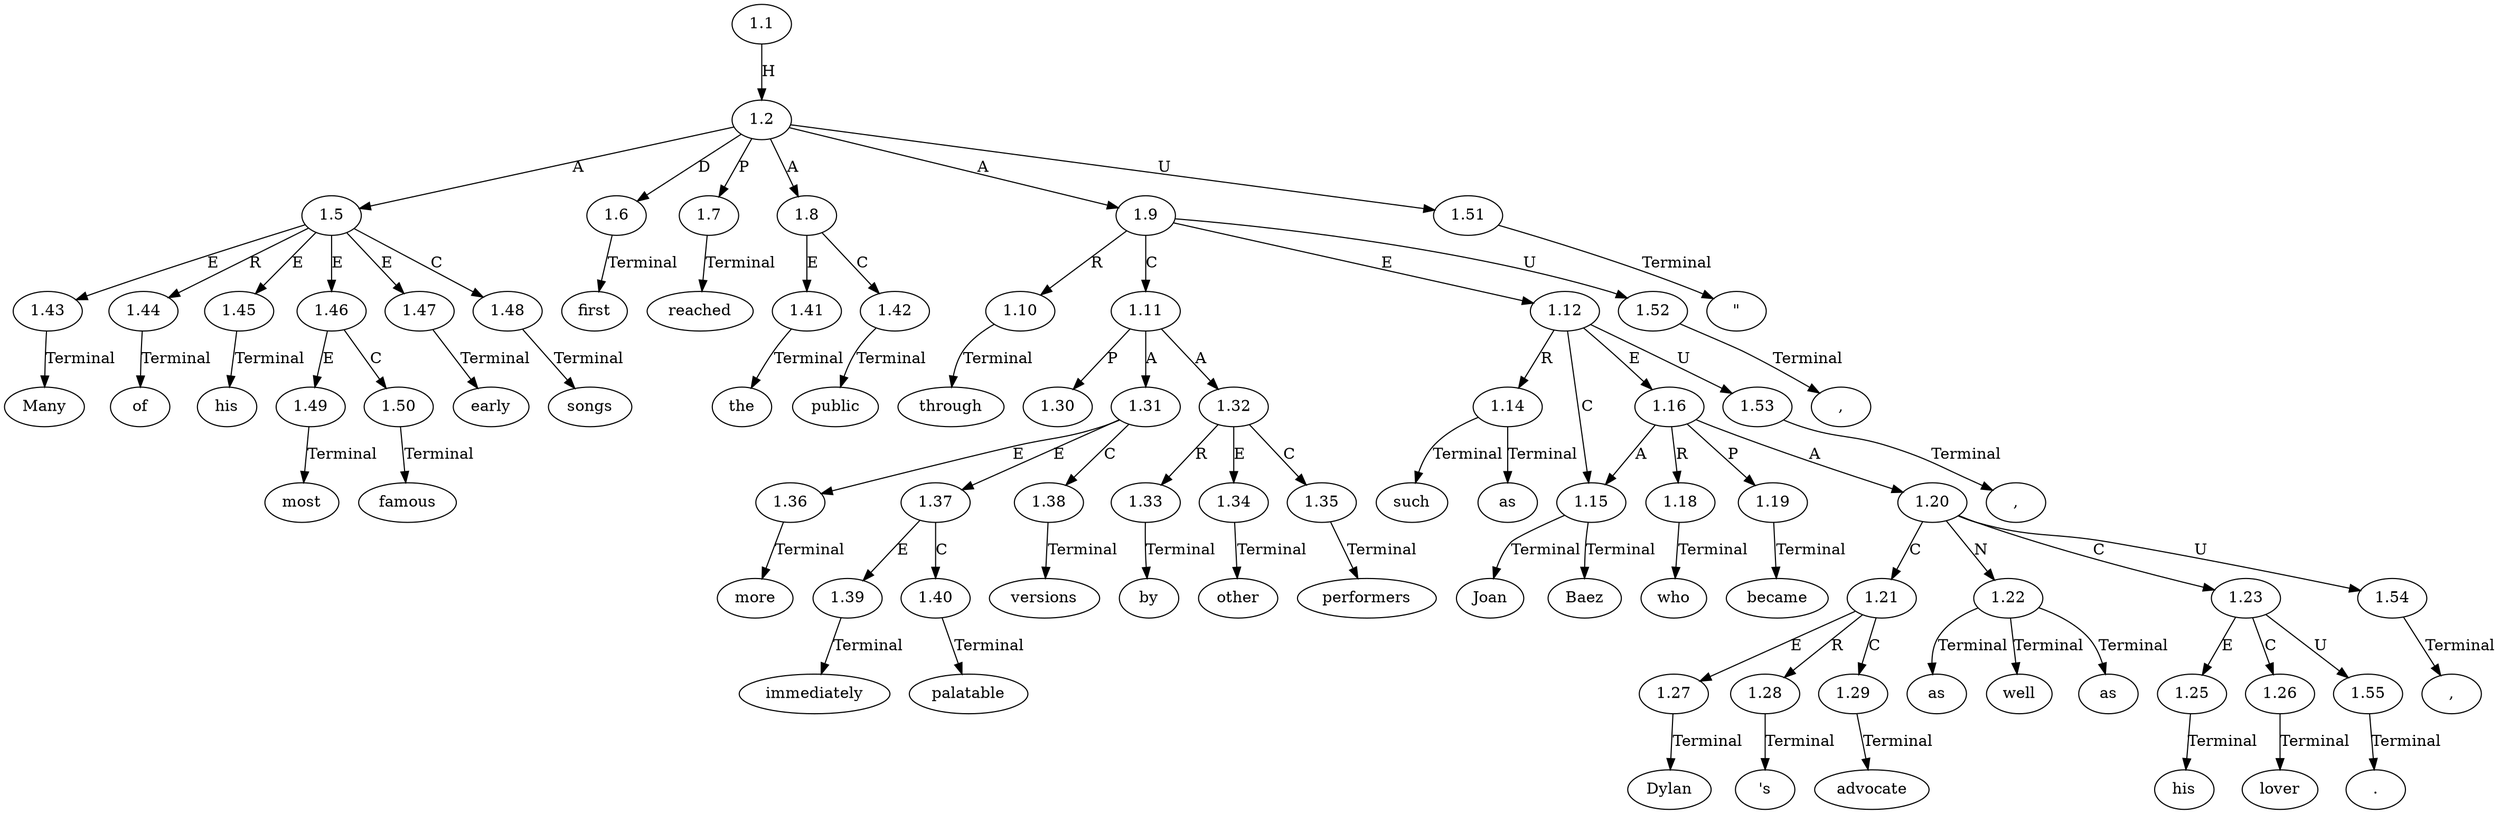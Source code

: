 // Graph
digraph {
	0.1 [label="\"" ordering=out]
	0.10 [label=reached ordering=out]
	0.11 [label=the ordering=out]
	0.12 [label=public ordering=out]
	0.13 [label=through ordering=out]
	0.14 [label=more ordering=out]
	0.15 [label=immediately ordering=out]
	0.16 [label=palatable ordering=out]
	0.17 [label=versions ordering=out]
	0.18 [label=by ordering=out]
	0.19 [label=other ordering=out]
	0.2 [label=Many ordering=out]
	0.20 [label=performers ordering=out]
	0.21 [label="," ordering=out]
	0.22 [label=such ordering=out]
	0.23 [label=as ordering=out]
	0.24 [label=Joan ordering=out]
	0.25 [label=Baez ordering=out]
	0.26 [label="," ordering=out]
	0.27 [label=who ordering=out]
	0.28 [label=became ordering=out]
	0.29 [label=Dylan ordering=out]
	0.3 [label=of ordering=out]
	0.30 [label="'s" ordering=out]
	0.31 [label=advocate ordering=out]
	0.32 [label="," ordering=out]
	0.33 [label=as ordering=out]
	0.34 [label=well ordering=out]
	0.35 [label=as ordering=out]
	0.36 [label=his ordering=out]
	0.37 [label=lover ordering=out]
	0.38 [label="." ordering=out]
	0.4 [label=his ordering=out]
	0.5 [label=most ordering=out]
	0.6 [label=famous ordering=out]
	0.7 [label=early ordering=out]
	0.8 [label=songs ordering=out]
	0.9 [label=first ordering=out]
	1.1 [label=1.1 ordering=out]
	1.2 [label=1.2 ordering=out]
	1.5 [label=1.5 ordering=out]
	1.6 [label=1.6 ordering=out]
	1.7 [label=1.7 ordering=out]
	1.8 [label=1.8 ordering=out]
	1.9 [label=1.9 ordering=out]
	1.10 [label=1.10 ordering=out]
	1.11 [label=1.11 ordering=out]
	1.12 [label=1.12 ordering=out]
	1.14 [label=1.14 ordering=out]
	1.15 [label=1.15 ordering=out]
	1.16 [label=1.16 ordering=out]
	1.18 [label=1.18 ordering=out]
	1.19 [label=1.19 ordering=out]
	1.20 [label=1.20 ordering=out]
	1.21 [label=1.21 ordering=out]
	1.22 [label=1.22 ordering=out]
	1.23 [label=1.23 ordering=out]
	1.25 [label=1.25 ordering=out]
	1.26 [label=1.26 ordering=out]
	1.27 [label=1.27 ordering=out]
	1.28 [label=1.28 ordering=out]
	1.29 [label=1.29 ordering=out]
	1.30 [label=1.30 ordering=out]
	1.31 [label=1.31 ordering=out]
	1.32 [label=1.32 ordering=out]
	1.33 [label=1.33 ordering=out]
	1.34 [label=1.34 ordering=out]
	1.35 [label=1.35 ordering=out]
	1.36 [label=1.36 ordering=out]
	1.37 [label=1.37 ordering=out]
	1.38 [label=1.38 ordering=out]
	1.39 [label=1.39 ordering=out]
	1.40 [label=1.40 ordering=out]
	1.41 [label=1.41 ordering=out]
	1.42 [label=1.42 ordering=out]
	1.43 [label=1.43 ordering=out]
	1.44 [label=1.44 ordering=out]
	1.45 [label=1.45 ordering=out]
	1.46 [label=1.46 ordering=out]
	1.47 [label=1.47 ordering=out]
	1.48 [label=1.48 ordering=out]
	1.49 [label=1.49 ordering=out]
	1.50 [label=1.50 ordering=out]
	1.51 [label=1.51 ordering=out]
	1.52 [label=1.52 ordering=out]
	1.53 [label=1.53 ordering=out]
	1.54 [label=1.54 ordering=out]
	1.55 [label=1.55 ordering=out]
	1.1 -> 1.2 [label=H ordering=out]
	1.2 -> 1.5 [label=A ordering=out]
	1.2 -> 1.6 [label=D ordering=out]
	1.2 -> 1.7 [label=P ordering=out]
	1.2 -> 1.8 [label=A ordering=out]
	1.2 -> 1.9 [label=A ordering=out]
	1.2 -> 1.51 [label=U ordering=out]
	1.5 -> 1.43 [label=E ordering=out]
	1.5 -> 1.44 [label=R ordering=out]
	1.5 -> 1.45 [label=E ordering=out]
	1.5 -> 1.46 [label=E ordering=out]
	1.5 -> 1.47 [label=E ordering=out]
	1.5 -> 1.48 [label=C ordering=out]
	1.6 -> 0.9 [label=Terminal ordering=out]
	1.7 -> 0.10 [label=Terminal ordering=out]
	1.8 -> 1.41 [label=E ordering=out]
	1.8 -> 1.42 [label=C ordering=out]
	1.9 -> 1.10 [label=R ordering=out]
	1.9 -> 1.11 [label=C ordering=out]
	1.9 -> 1.12 [label=E ordering=out]
	1.9 -> 1.52 [label=U ordering=out]
	1.10 -> 0.13 [label=Terminal ordering=out]
	1.11 -> 1.30 [label=P ordering=out]
	1.11 -> 1.31 [label=A ordering=out]
	1.11 -> 1.32 [label=A ordering=out]
	1.12 -> 1.14 [label=R ordering=out]
	1.12 -> 1.15 [label=C ordering=out]
	1.12 -> 1.16 [label=E ordering=out]
	1.12 -> 1.53 [label=U ordering=out]
	1.14 -> 0.22 [label=Terminal ordering=out]
	1.14 -> 0.23 [label=Terminal ordering=out]
	1.15 -> 0.24 [label=Terminal ordering=out]
	1.15 -> 0.25 [label=Terminal ordering=out]
	1.16 -> 1.15 [label=A ordering=out]
	1.16 -> 1.18 [label=R ordering=out]
	1.16 -> 1.19 [label=P ordering=out]
	1.16 -> 1.20 [label=A ordering=out]
	1.18 -> 0.27 [label=Terminal ordering=out]
	1.19 -> 0.28 [label=Terminal ordering=out]
	1.20 -> 1.21 [label=C ordering=out]
	1.20 -> 1.22 [label=N ordering=out]
	1.20 -> 1.23 [label=C ordering=out]
	1.20 -> 1.54 [label=U ordering=out]
	1.21 -> 1.27 [label=E ordering=out]
	1.21 -> 1.28 [label=R ordering=out]
	1.21 -> 1.29 [label=C ordering=out]
	1.22 -> 0.33 [label=Terminal ordering=out]
	1.22 -> 0.34 [label=Terminal ordering=out]
	1.22 -> 0.35 [label=Terminal ordering=out]
	1.23 -> 1.25 [label=E ordering=out]
	1.23 -> 1.26 [label=C ordering=out]
	1.23 -> 1.55 [label=U ordering=out]
	1.25 -> 0.36 [label=Terminal ordering=out]
	1.26 -> 0.37 [label=Terminal ordering=out]
	1.27 -> 0.29 [label=Terminal ordering=out]
	1.28 -> 0.30 [label=Terminal ordering=out]
	1.29 -> 0.31 [label=Terminal ordering=out]
	1.31 -> 1.36 [label=E ordering=out]
	1.31 -> 1.37 [label=E ordering=out]
	1.31 -> 1.38 [label=C ordering=out]
	1.32 -> 1.33 [label=R ordering=out]
	1.32 -> 1.34 [label=E ordering=out]
	1.32 -> 1.35 [label=C ordering=out]
	1.33 -> 0.18 [label=Terminal ordering=out]
	1.34 -> 0.19 [label=Terminal ordering=out]
	1.35 -> 0.20 [label=Terminal ordering=out]
	1.36 -> 0.14 [label=Terminal ordering=out]
	1.37 -> 1.39 [label=E ordering=out]
	1.37 -> 1.40 [label=C ordering=out]
	1.38 -> 0.17 [label=Terminal ordering=out]
	1.39 -> 0.15 [label=Terminal ordering=out]
	1.40 -> 0.16 [label=Terminal ordering=out]
	1.41 -> 0.11 [label=Terminal ordering=out]
	1.42 -> 0.12 [label=Terminal ordering=out]
	1.43 -> 0.2 [label=Terminal ordering=out]
	1.44 -> 0.3 [label=Terminal ordering=out]
	1.45 -> 0.4 [label=Terminal ordering=out]
	1.46 -> 1.49 [label=E ordering=out]
	1.46 -> 1.50 [label=C ordering=out]
	1.47 -> 0.7 [label=Terminal ordering=out]
	1.48 -> 0.8 [label=Terminal ordering=out]
	1.49 -> 0.5 [label=Terminal ordering=out]
	1.50 -> 0.6 [label=Terminal ordering=out]
	1.51 -> 0.1 [label=Terminal ordering=out]
	1.52 -> 0.21 [label=Terminal ordering=out]
	1.53 -> 0.26 [label=Terminal ordering=out]
	1.54 -> 0.32 [label=Terminal ordering=out]
	1.55 -> 0.38 [label=Terminal ordering=out]
}

